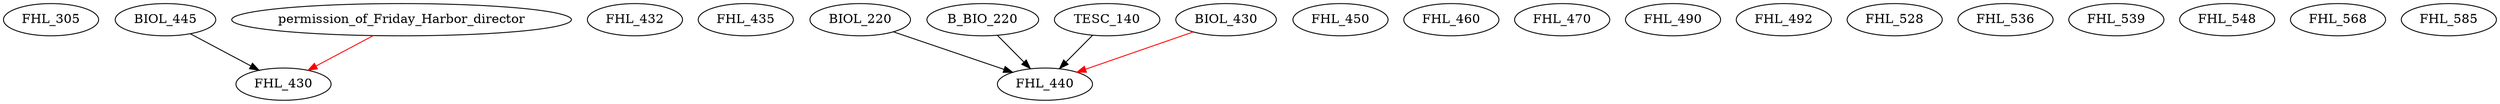 digraph G {
    FHL_305;
    edge [color=black];
    BIOL_445 -> FHL_430;
    edge [color=red];
    permission_of_Friday_Harbor_director -> FHL_430;
    FHL_432;
    FHL_435;
    edge [color=black];
    BIOL_220 -> FHL_440;
    B_BIO_220 -> FHL_440;
    TESC_140 -> FHL_440;
    edge [color=red];
    BIOL_430 -> FHL_440;
    FHL_450;
    FHL_460;
    FHL_470;
    FHL_490;
    FHL_492;
    FHL_528;
    FHL_536;
    FHL_539;
    FHL_548;
    FHL_568;
    FHL_585;
}
